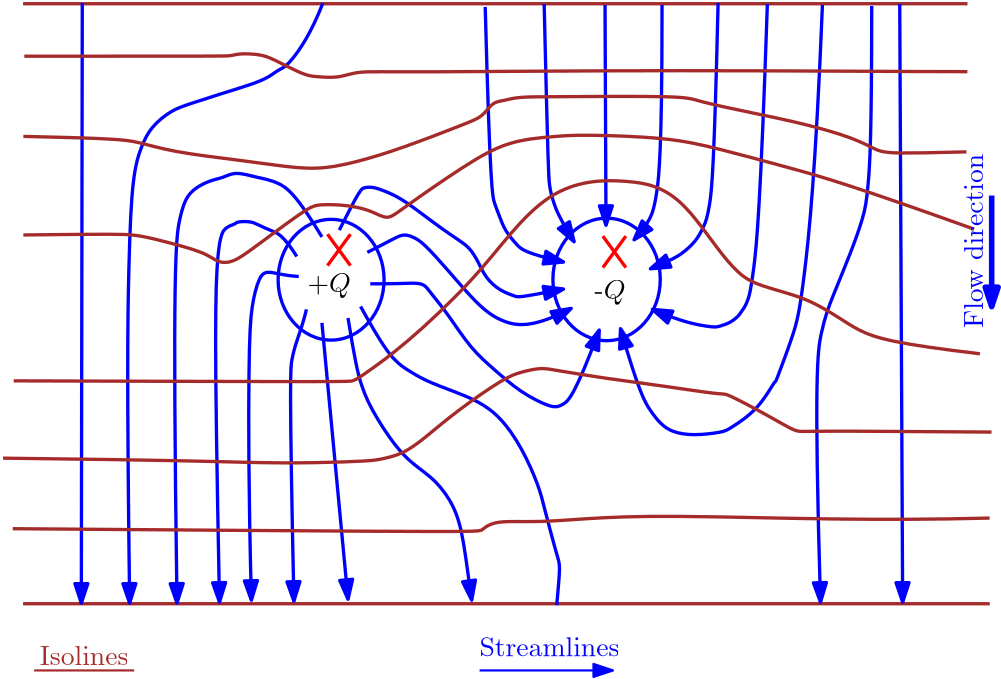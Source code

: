 <?xml version="1.0"?>
<!DOCTYPE ipe SYSTEM "ipe.dtd">
<ipe version="70206" creator="Ipe 7.2.9">
<info created="D:20201214170519" modified="D:20201214171802"/>
<ipestyle name="basic">
<symbol name="arrow/arc(spx)">
<path stroke="sym-stroke" fill="sym-stroke" pen="sym-pen">
0 0 m
-1 0.333 l
-1 -0.333 l
h
</path>
</symbol>
<symbol name="arrow/farc(spx)">
<path stroke="sym-stroke" fill="white" pen="sym-pen">
0 0 m
-1 0.333 l
-1 -0.333 l
h
</path>
</symbol>
<symbol name="arrow/ptarc(spx)">
<path stroke="sym-stroke" fill="sym-stroke" pen="sym-pen">
0 0 m
-1 0.333 l
-0.8 0 l
-1 -0.333 l
h
</path>
</symbol>
<symbol name="arrow/fptarc(spx)">
<path stroke="sym-stroke" fill="white" pen="sym-pen">
0 0 m
-1 0.333 l
-0.8 0 l
-1 -0.333 l
h
</path>
</symbol>
<symbol name="mark/circle(sx)" transformations="translations">
<path fill="sym-stroke">
0.6 0 0 0.6 0 0 e
0.4 0 0 0.4 0 0 e
</path>
</symbol>
<symbol name="mark/disk(sx)" transformations="translations">
<path fill="sym-stroke">
0.6 0 0 0.6 0 0 e
</path>
</symbol>
<symbol name="mark/fdisk(sfx)" transformations="translations">
<group>
<path fill="sym-fill">
0.5 0 0 0.5 0 0 e
</path>
<path fill="sym-stroke" fillrule="eofill">
0.6 0 0 0.6 0 0 e
0.4 0 0 0.4 0 0 e
</path>
</group>
</symbol>
<symbol name="mark/box(sx)" transformations="translations">
<path fill="sym-stroke" fillrule="eofill">
-0.6 -0.6 m
0.6 -0.6 l
0.6 0.6 l
-0.6 0.6 l
h
-0.4 -0.4 m
0.4 -0.4 l
0.4 0.4 l
-0.4 0.4 l
h
</path>
</symbol>
<symbol name="mark/square(sx)" transformations="translations">
<path fill="sym-stroke">
-0.6 -0.6 m
0.6 -0.6 l
0.6 0.6 l
-0.6 0.6 l
h
</path>
</symbol>
<symbol name="mark/fsquare(sfx)" transformations="translations">
<group>
<path fill="sym-fill">
-0.5 -0.5 m
0.5 -0.5 l
0.5 0.5 l
-0.5 0.5 l
h
</path>
<path fill="sym-stroke" fillrule="eofill">
-0.6 -0.6 m
0.6 -0.6 l
0.6 0.6 l
-0.6 0.6 l
h
-0.4 -0.4 m
0.4 -0.4 l
0.4 0.4 l
-0.4 0.4 l
h
</path>
</group>
</symbol>
<symbol name="mark/cross(sx)" transformations="translations">
<group>
<path fill="sym-stroke">
-0.43 -0.57 m
0.57 0.43 l
0.43 0.57 l
-0.57 -0.43 l
h
</path>
<path fill="sym-stroke">
-0.43 0.57 m
0.57 -0.43 l
0.43 -0.57 l
-0.57 0.43 l
h
</path>
</group>
</symbol>
<symbol name="arrow/fnormal(spx)">
<path stroke="sym-stroke" fill="white" pen="sym-pen">
0 0 m
-1 0.333 l
-1 -0.333 l
h
</path>
</symbol>
<symbol name="arrow/pointed(spx)">
<path stroke="sym-stroke" fill="sym-stroke" pen="sym-pen">
0 0 m
-1 0.333 l
-0.8 0 l
-1 -0.333 l
h
</path>
</symbol>
<symbol name="arrow/fpointed(spx)">
<path stroke="sym-stroke" fill="white" pen="sym-pen">
0 0 m
-1 0.333 l
-0.8 0 l
-1 -0.333 l
h
</path>
</symbol>
<symbol name="arrow/linear(spx)">
<path stroke="sym-stroke" pen="sym-pen">
-1 0.333 m
0 0 l
-1 -0.333 l
</path>
</symbol>
<symbol name="arrow/fdouble(spx)">
<path stroke="sym-stroke" fill="white" pen="sym-pen">
0 0 m
-1 0.333 l
-1 -0.333 l
h
-1 0 m
-2 0.333 l
-2 -0.333 l
h
</path>
</symbol>
<symbol name="arrow/double(spx)">
<path stroke="sym-stroke" fill="sym-stroke" pen="sym-pen">
0 0 m
-1 0.333 l
-1 -0.333 l
h
-1 0 m
-2 0.333 l
-2 -0.333 l
h
</path>
</symbol>
<pen name="heavier" value="0.8"/>
<pen name="fat" value="1.2"/>
<pen name="ultrafat" value="2"/>
<symbolsize name="large" value="5"/>
<symbolsize name="small" value="2"/>
<symbolsize name="tiny" value="1.1"/>
<arrowsize name="large" value="10"/>
<arrowsize name="small" value="5"/>
<arrowsize name="tiny" value="3"/>
<color name="red" value="1 0 0"/>
<color name="green" value="0 1 0"/>
<color name="blue" value="0 0 1"/>
<color name="yellow" value="1 1 0"/>
<color name="orange" value="1 0.647 0"/>
<color name="gold" value="1 0.843 0"/>
<color name="purple" value="0.627 0.125 0.941"/>
<color name="gray" value="0.745"/>
<color name="brown" value="0.647 0.165 0.165"/>
<color name="navy" value="0 0 0.502"/>
<color name="pink" value="1 0.753 0.796"/>
<color name="seagreen" value="0.18 0.545 0.341"/>
<color name="turquoise" value="0.251 0.878 0.816"/>
<color name="violet" value="0.933 0.51 0.933"/>
<color name="darkblue" value="0 0 0.545"/>
<color name="darkcyan" value="0 0.545 0.545"/>
<color name="darkgray" value="0.663"/>
<color name="darkgreen" value="0 0.392 0"/>
<color name="darkmagenta" value="0.545 0 0.545"/>
<color name="darkorange" value="1 0.549 0"/>
<color name="darkred" value="0.545 0 0"/>
<color name="lightblue" value="0.678 0.847 0.902"/>
<color name="lightcyan" value="0.878 1 1"/>
<color name="lightgray" value="0.827"/>
<color name="lightgreen" value="0.565 0.933 0.565"/>
<color name="lightyellow" value="1 1 0.878"/>
<dashstyle name="dashed" value="[4] 0"/>
<dashstyle name="dotted" value="[1 3] 0"/>
<dashstyle name="dash dotted" value="[4 2 1 2] 0"/>
<dashstyle name="dash dot dotted" value="[4 2 1 2 1 2] 0"/>
<textsize name="large" value="\large"/>
<textsize name="Large" value="\Large"/>
<textsize name="LARGE" value="\LARGE"/>
<textsize name="huge" value="\huge"/>
<textsize name="Huge" value="\Huge"/>
<textsize name="small" value="\small"/>
<textsize name="footnote" value="\footnotesize"/>
<textsize name="tiny" value="\tiny"/>
<textstyle name="center" begin="\begin{center}" end="\end{center}"/>
<textstyle name="itemize" begin="\begin{itemize}" end="\end{itemize}"/>
<textstyle name="item" begin="\begin{itemize}\item{}" end="\end{itemize}"/>
<gridsize name="4 pts" value="4"/>
<gridsize name="8 pts (~3 mm)" value="8"/>
<gridsize name="16 pts (~6 mm)" value="16"/>
<gridsize name="32 pts (~12 mm)" value="32"/>
<gridsize name="10 pts (~3.5 mm)" value="10"/>
<gridsize name="20 pts (~7 mm)" value="20"/>
<gridsize name="14 pts (~5 mm)" value="14"/>
<gridsize name="28 pts (~10 mm)" value="28"/>
<gridsize name="56 pts (~20 mm)" value="56"/>
<anglesize name="90 deg" value="90"/>
<anglesize name="60 deg" value="60"/>
<anglesize name="45 deg" value="45"/>
<anglesize name="30 deg" value="30"/>
<anglesize name="22.5 deg" value="22.5"/>
<opacity name="10%" value="0.1"/>
<opacity name="30%" value="0.3"/>
<opacity name="50%" value="0.5"/>
<opacity name="75%" value="0.75"/>
<tiling name="falling" angle="-60" step="4" width="1"/>
<tiling name="rising" angle="30" step="4" width="1"/>
</ipestyle>
<page>
<layer name="alpha"/>
<view layers="alpha" active="alpha"/>
<path layer="alpha" stroke="brown" pen="fat">
144 748 m
484 748 l
</path>
<path stroke="brown" pen="fat">
144 532 m
492 532 l
</path>
<path stroke="blue" pen="fat" arrow="normal/normal">
165.316 748.251 m
164.969 532.235 l
</path>
<path stroke="blue" pen="fat" arrow="normal/normal">
251.931 748.251 m
247.757 737.468
239.409 725.293
236.278 724.597
232.452 721.467
226.538 719.032
215.059 715.553
203.232 711.727
197.319 709.64
190.014 703.726
186.535 696.769
183.405 686.681
182.013 658.505
181.318 612.937
182.361 532.235 c
</path>
<path matrix="1 0 0 1.01473 0 -11.0166" stroke="blue" pen="fat" arrow="normal/normal">
459.599 747.903 m
460.642 535.714 l
</path>
<path stroke="blue" pen="fat" arrow="normal/normal">
449.511 747.208 m
449.511 700.248
448.12 679.377
446.728 671.724
442.206 658.853
435.249 642.156
431.423 632.069
428.64 614.328
431.075 532.583 c
</path>
<path stroke="blue" pen="fat" arrow="normal/normal">
431.771 747.555 m
429.336 687.377
424.466 640.765
421.683 629.634
414.03 609.458
415.769 614.328
408.812 601.806
398.029 594.849
396.29 593.805
385.159 592.414
377.506 593.805
373.679 596.588
370.201 600.762
365.679 608.067
359.07 631.025 c
</path>
<path stroke="blue" pen="fat" arrow="normal/normal">
411.943 747.903 m
409.508 675.55
406.725 647.374
404.638 639.721
401.855 636.243
401.855 635.895
398.725 633.112
394.203 631.721
392.463 631.373
380.984 633.46
370.549 637.982 c
</path>
<path stroke="blue" pen="fat" arrow="normal/normal">
394.203 748.251 m
392.811 689.116
391.072 672.767
388.985 667.55
386.202 662.332
380.636 657.462
377.158 655.723
369.853 652.592 c
</path>
<path stroke="blue" pen="fat" arrow="normal/normal">
374.027 747.555 m
374.027 716.249
373.332 690.508
372.288 680.768
371.244 674.854
369.505 669.289
363.94 663.028 c
</path>
<path stroke="blue" pen="fat" arrow="normal/normal">
353.504 747.555 m
353.852 668.245 l
</path>
<path stroke="blue" pen="fat" arrow="normal/normal">
331.589 747.903 m
332.981 689.464
333.329 681.812
335.068 676.246
336.807 671.376
342.373 662.332 c
</path>
<path stroke="blue" pen="fat" arrow="normal/normal">
310.37 746.86 m
312.11 681.464
313.849 675.55
315.588 671.376
317.328 666.506
321.85 660.94
324.98 658.158
338.546 655.027 c
</path>
<path stroke="blue" pen="fat" arrow="normal/normal">
251.584 664.071 m
242.192 679.724
235.235 684.246
228.625 685.29
220.277 687.725
216.103 685.29
211.581 684.594
203.928 680.768
200.449 673.463
197.667 654.679
199.406 532.235 c
</path>
<path matrix="1 0 0 1.00763 0 -5.11173" stroke="blue" pen="fat" arrow="normal/normal">
242.539 657.114 m
237.67 664.767
233.495 666.158
228.278 668.593
226.19 669.637
220.973 669.637
220.277 668.593
218.538 668.245
216.451 666.854
215.407 665.115
214.016 658.853
212.972 636.243
213.668 585.457
214.711 533.627 c
</path>
<path stroke="blue" pen="fat" arrow="normal/normal">
243.235 649.809 m
237.67 650.157
231.756 652.244
228.973 649.809
226.19 639.721
225.147 623.72
225.147 573.63
226.19 533.279 c
</path>
<path stroke="blue" pen="fat" arrow="normal/normal">
246.018 637.982 m
244.974 633.46
242.192 625.807
240.8 620.59
239.757 613.633
241.496 532.931 c
</path>
<path stroke="blue" pen="fat" arrow="normal/normal">
251.584 633.112 m
260.976 533.627 l
</path>
<path stroke="blue" pen="fat" arrow="normal/normal">
260.976 634.852 m
263.411 619.894
265.498 610.154
270.715 599.371
281.151 584.065
290.891 578.152
297.848 569.803
302.022 559.716
303.761 545.802
305.501 533.279 c
</path>
<path matrix="1 0 0 1.02013 0 -12.8663" stroke="blue" pen="fat">
265.498 639.026 m
273.15 625.46
278.368 619.198
282.195 616.763
288.456 612.937
298.891 609.111
307.936 605.632
315.936 600.066
323.589 589.283
329.85 575.369
331.589 568.064
336.111 551.367
337.155 548.584
337.155 544.41
336.111 533.627
336.111 533.627 c
</path>
<path stroke="blue" pen="fat" arrow="normal/normal">
257.845 666.506 m
265.15 681.116
266.541 681.812
269.672 682.159
273.846 680.768
280.107 677.985
288.456 671.724
294.021 667.55
300.631 663.028
304.805 660.245
307.936 655.027
310.37 649.461
315.588 644.591
321.85 642.504
322.545 642.156
338.546 645.287 c
</path>
<path stroke="blue" pen="fat" arrow="normal/normal">
267.933 658.505 m
276.281 662.68
280.455 665.462
284.282 664.071
287.76 662.332
297.152 651.896
306.544 640.765
316.284 632.417
328.111 631.373
341.329 638.33 c
</path>
<path matrix="1 0 0 1.08824 0 -53.1619" stroke="blue" pen="fat" arrow="normal/normal">
268.976 643.548 m
278.368 643.548
284.282 643.896
288.456 643.548
290.195 641.113
296.804 633.808
305.153 621.981
313.849 615.024
322.893 607.719
334.024 602.501
337.851 602.849
342.721 606.676
351.417 628.242 c
</path>
<path stroke="brown" pen="fat">
144.098 700.248 m
176.796 699.552
185.144 698.508
196.971 694.682
223.06 691.551
235.235 689.812
249.844 688.073
263.758 690.856
279.76 695.726
304.109 705.118
308.979 707.205
311.414 710.335
313.849 712.77
317.328 713.118
321.85 714.51
334.024 714.51
383.419 714.857
385.506 713.118
407.073 708.596
425.509 704.77
443.598 699.552
451.598 695.03
454.033 694.682
458.903 693.986
483.6 694.682 c
</path>
<path stroke="brown" pen="fat">
144.098 664.767 m
176.1 665.115
184.1 665.115
193.84 662.68
209.841 658.505
214.016 654.679
219.581 654.679
227.234 660.245
246.366 674.507
250.192 675.898
261.323 675.55
269.672 673.463
275.238 669.985
279.412 673.463
303.413 690.16
318.719 698.856
336.111 700.248
344.112 700.943
376.462 699.9
393.507 696.073
419.248 689.116
441.858 682.855
486.383 666.854 c
</path>
<path stroke="brown" pen="fat">
140.619 612.241 m
259.932 611.893
262.715 611.893
265.846 613.98
281.151 624.764
306.196 648.418
319.762 666.158
333.329 679.724
347.938 684.594
361.505 684.246
371.244 682.855
380.289 677.637
388.289 667.897
395.942 657.114
403.247 649.113
410.204 646.331
418.9 643.896
427.596 641.113
438.032 634.852
444.641 630.33
454.729 626.503
473.861 623.72
488.47 621.981 c
</path>
<path stroke="brown" pen="fat">
144.445 729.119 m
214.364 729.119
219.233 729.119
221.321 730.163
229.321 729.815
233.495 728.424
245.322 722.162
249.149 721.814
257.845 721.119
264.106 723.902
277.672 723.206
374.375 724.249
464.816 723.554
483.948 723.554 c
</path>
<path stroke="brown" pen="fat">
136.793 584.413 m
197.667 583.717
227.234 582.674
248.801 582.674
269.324 583.37
272.803 584.065
280.803 585.805
289.152 592.066
299.239 600.762
317.675 613.633
323.241 615.372
330.546 617.111
335.416 616.068
354.895 612.937
374.027 610.502
396.638 607.023
396.29 608.067
408.465 601.806
418.204 596.24
422.726 593.805
425.857 594.153
446.38 594.153
492.645 593.805 c
</path>
<path stroke="brown" pen="fat">
140.271 559.02 m
275.933 557.976
308.283 557.976
308.979 558.324
313.501 562.151
329.154 561.107
351.417 563.194
383.419 563.89
452.294 561.803
491.949 562.846 c
</path>
<path matrix="1 0 0 1 24.6974 -1.04355" stroke="blue" pen="ultrafat" arrow="normal/normal">
468 680 m
468 640 l
</path>
<path matrix="0.865412 0 0 0.986136 36.8711 9.29414" stroke="blue" pen="fat">
22.0372 0 0 22.0372 251.917 648.34 e
</path>
<path matrix="0.889906 0 0 1.01529 41.1078 -9.57917" stroke="blue" pen="fat">
21.7143 0 0 21.7143 351.674 648.418 e
</path>
<path matrix="1 0 0 1 0.347851 0" stroke="blue" pen="heavier" arrow="normal/normal">
308 508 m
356 508 l
</path>
<path stroke="brown" pen="heavier">
148 508 m
184 508 l
</path>
<group matrix="1 0 0 1 221.581 -54.9602">
<path matrix="0.517493 0 0 0.706877 15.4402 211.049" stroke="red" pen="fat">
32 720 m
48 704 l
</path>
<path matrix="0.517493 0 0 0.706877 15.4402 211.049" stroke="red" pen="fat">
48 720 m
32 704 l
</path>
</group>
<group matrix="1 0 0 1 320.719 -55.6559">
<path matrix="0.517493 0 0 0.706877 15.4402 211.049" stroke="red" pen="fat">
32 720 m
48 704 l
</path>
<path matrix="0.517493 0 0 0.706877 15.4402 211.049" stroke="red" pen="fat">
48 720 m
32 704 l
</path>
</group>
<text matrix="1 0 0 1 196.536 -49.3949" transformations="translations" pos="49.8298 693.638" stroke="black" type="label" width="15.625" height="6.815" depth="1.93" valign="baseline">+$Q$</text>
<text matrix="1 0 0 1 299.848 -51.8301" transformations="translations" pos="49.8298 693.638" stroke="black" type="label" width="11.197" height="6.815" depth="1.93" valign="baseline">-$Q$</text>
<text matrix="1 0 0 1 236.887 -81.3972" transformations="translations" pos="71.3966 594.501" stroke="blue" type="label" width="50.45" height="6.918" depth="0" valign="baseline">Streamlines</text>
<text matrix="1 0 0 1 78.6149 -84.5278" transformations="translations" pos="71.3966 594.501" stroke="brown" type="label" width="31.936" height="6.918" depth="0" valign="baseline">Isolines</text>
<text matrix="0 1 -1 0 1199.53 585.302" pos="46.0035 709.987" stroke="blue" type="label" width="62.709" height="6.918" depth="0" valign="baseline">Flow direction</text>
</page>
</ipe>

